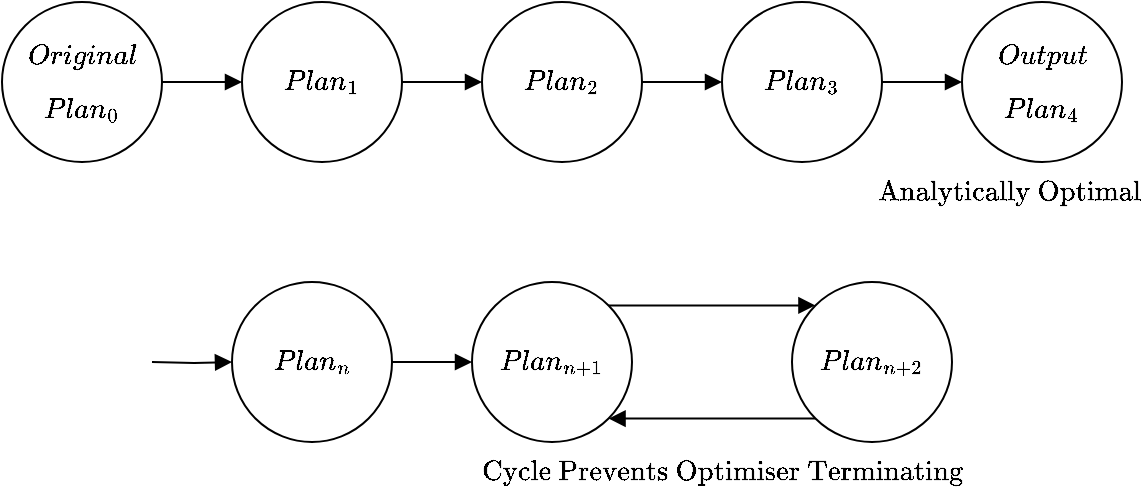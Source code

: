 <mxfile version="20.3.0" type="device"><diagram id="yoCXFbwh9jXAn-k0WZKy" name="Page-1"><mxGraphModel dx="667" dy="519" grid="1" gridSize="10" guides="1" tooltips="1" connect="1" arrows="1" fold="1" page="1" pageScale="1" pageWidth="827" pageHeight="1169" math="1" shadow="0"><root><mxCell id="0"/><mxCell id="1" parent="0"/><mxCell id="-EX7GqFD5V-sXojZ6U8X-6" style="edgeStyle=orthogonalEdgeStyle;rounded=0;orthogonalLoop=1;jettySize=auto;html=1;exitX=1;exitY=0.5;exitDx=0;exitDy=0;entryX=0;entryY=0.5;entryDx=0;entryDy=0;endArrow=block;endFill=1;" edge="1" parent="1" source="-EX7GqFD5V-sXojZ6U8X-1" target="-EX7GqFD5V-sXojZ6U8X-2"><mxGeometry relative="1" as="geometry"/></mxCell><mxCell id="-EX7GqFD5V-sXojZ6U8X-1" value="$$Original$$ $$Plan_0$$" style="ellipse;whiteSpace=wrap;html=1;aspect=fixed;" vertex="1" parent="1"><mxGeometry x="80" y="40" width="80" height="80" as="geometry"/></mxCell><mxCell id="-EX7GqFD5V-sXojZ6U8X-7" style="edgeStyle=orthogonalEdgeStyle;rounded=0;orthogonalLoop=1;jettySize=auto;html=1;exitX=1;exitY=0.5;exitDx=0;exitDy=0;entryX=0;entryY=0.5;entryDx=0;entryDy=0;endArrow=block;endFill=1;" edge="1" parent="1" source="-EX7GqFD5V-sXojZ6U8X-2" target="-EX7GqFD5V-sXojZ6U8X-5"><mxGeometry relative="1" as="geometry"/></mxCell><mxCell id="-EX7GqFD5V-sXojZ6U8X-2" value="$$Plan_1$$" style="ellipse;whiteSpace=wrap;html=1;aspect=fixed;" vertex="1" parent="1"><mxGeometry x="200" y="40" width="80" height="80" as="geometry"/></mxCell><mxCell id="-EX7GqFD5V-sXojZ6U8X-3" value="$$Output$$ $$Plan_4$$" style="ellipse;whiteSpace=wrap;html=1;aspect=fixed;" vertex="1" parent="1"><mxGeometry x="560" y="40" width="80" height="80" as="geometry"/></mxCell><mxCell id="-EX7GqFD5V-sXojZ6U8X-9" style="edgeStyle=orthogonalEdgeStyle;rounded=0;orthogonalLoop=1;jettySize=auto;html=1;exitX=1;exitY=0.5;exitDx=0;exitDy=0;entryX=0;entryY=0.5;entryDx=0;entryDy=0;endArrow=block;endFill=1;" edge="1" parent="1" source="-EX7GqFD5V-sXojZ6U8X-4" target="-EX7GqFD5V-sXojZ6U8X-3"><mxGeometry relative="1" as="geometry"/></mxCell><mxCell id="-EX7GqFD5V-sXojZ6U8X-4" value="$$Plan_3$$" style="ellipse;whiteSpace=wrap;html=1;aspect=fixed;" vertex="1" parent="1"><mxGeometry x="440" y="40" width="80" height="80" as="geometry"/></mxCell><mxCell id="-EX7GqFD5V-sXojZ6U8X-8" style="edgeStyle=orthogonalEdgeStyle;rounded=0;orthogonalLoop=1;jettySize=auto;html=1;exitX=1;exitY=0.5;exitDx=0;exitDy=0;entryX=0;entryY=0.5;entryDx=0;entryDy=0;endArrow=block;endFill=1;" edge="1" parent="1" source="-EX7GqFD5V-sXojZ6U8X-5" target="-EX7GqFD5V-sXojZ6U8X-4"><mxGeometry relative="1" as="geometry"/></mxCell><mxCell id="-EX7GqFD5V-sXojZ6U8X-5" value="$$Plan_2$$" style="ellipse;whiteSpace=wrap;html=1;aspect=fixed;" vertex="1" parent="1"><mxGeometry x="320" y="40" width="80" height="80" as="geometry"/></mxCell><mxCell id="-EX7GqFD5V-sXojZ6U8X-11" value="$$\text{Analytically Optimal Plan}$$" style="text;html=1;strokeColor=none;fillColor=none;align=center;verticalAlign=middle;whiteSpace=wrap;rounded=0;" vertex="1" parent="1"><mxGeometry x="570" y="120" width="60" height="30" as="geometry"/></mxCell><mxCell id="-EX7GqFD5V-sXojZ6U8X-12" style="edgeStyle=orthogonalEdgeStyle;rounded=0;orthogonalLoop=1;jettySize=auto;html=1;exitX=1;exitY=0.5;exitDx=0;exitDy=0;entryX=0;entryY=0.5;entryDx=0;entryDy=0;endArrow=block;endFill=1;" edge="1" parent="1" target="-EX7GqFD5V-sXojZ6U8X-15"><mxGeometry relative="1" as="geometry"><mxPoint x="155.0" y="220" as="sourcePoint"/></mxGeometry></mxCell><mxCell id="-EX7GqFD5V-sXojZ6U8X-14" style="edgeStyle=orthogonalEdgeStyle;rounded=0;orthogonalLoop=1;jettySize=auto;html=1;exitX=1;exitY=0.5;exitDx=0;exitDy=0;entryX=0;entryY=0.5;entryDx=0;entryDy=0;endArrow=block;endFill=1;" edge="1" parent="1" source="-EX7GqFD5V-sXojZ6U8X-15" target="-EX7GqFD5V-sXojZ6U8X-20"><mxGeometry relative="1" as="geometry"/></mxCell><mxCell id="-EX7GqFD5V-sXojZ6U8X-15" value="$$Plan_n$$" style="ellipse;whiteSpace=wrap;html=1;aspect=fixed;" vertex="1" parent="1"><mxGeometry x="195" y="180" width="80" height="80" as="geometry"/></mxCell><mxCell id="-EX7GqFD5V-sXojZ6U8X-23" style="edgeStyle=orthogonalEdgeStyle;rounded=0;orthogonalLoop=1;jettySize=auto;html=1;exitX=0;exitY=1;exitDx=0;exitDy=0;entryX=1;entryY=1;entryDx=0;entryDy=0;endArrow=block;endFill=1;" edge="1" parent="1" source="-EX7GqFD5V-sXojZ6U8X-18" target="-EX7GqFD5V-sXojZ6U8X-20"><mxGeometry relative="1" as="geometry"/></mxCell><mxCell id="-EX7GqFD5V-sXojZ6U8X-18" value="$$Plan_{n+2}$$" style="ellipse;whiteSpace=wrap;html=1;aspect=fixed;" vertex="1" parent="1"><mxGeometry x="475" y="180" width="80" height="80" as="geometry"/></mxCell><mxCell id="-EX7GqFD5V-sXojZ6U8X-22" style="edgeStyle=orthogonalEdgeStyle;rounded=0;orthogonalLoop=1;jettySize=auto;html=1;exitX=1;exitY=0;exitDx=0;exitDy=0;entryX=0;entryY=0;entryDx=0;entryDy=0;endArrow=block;endFill=1;" edge="1" parent="1" source="-EX7GqFD5V-sXojZ6U8X-20" target="-EX7GqFD5V-sXojZ6U8X-18"><mxGeometry relative="1" as="geometry"/></mxCell><mxCell id="-EX7GqFD5V-sXojZ6U8X-20" value="$$Plan_{n+1}$$" style="ellipse;whiteSpace=wrap;html=1;aspect=fixed;" vertex="1" parent="1"><mxGeometry x="315" y="180" width="80" height="80" as="geometry"/></mxCell><mxCell id="-EX7GqFD5V-sXojZ6U8X-24" value="$$\text{Cycle Prevents Optimiser Terminating}$$" style="text;html=1;strokeColor=none;fillColor=none;align=center;verticalAlign=middle;whiteSpace=wrap;rounded=0;" vertex="1" parent="1"><mxGeometry x="315" y="260" width="250" height="30" as="geometry"/></mxCell></root></mxGraphModel></diagram></mxfile>
